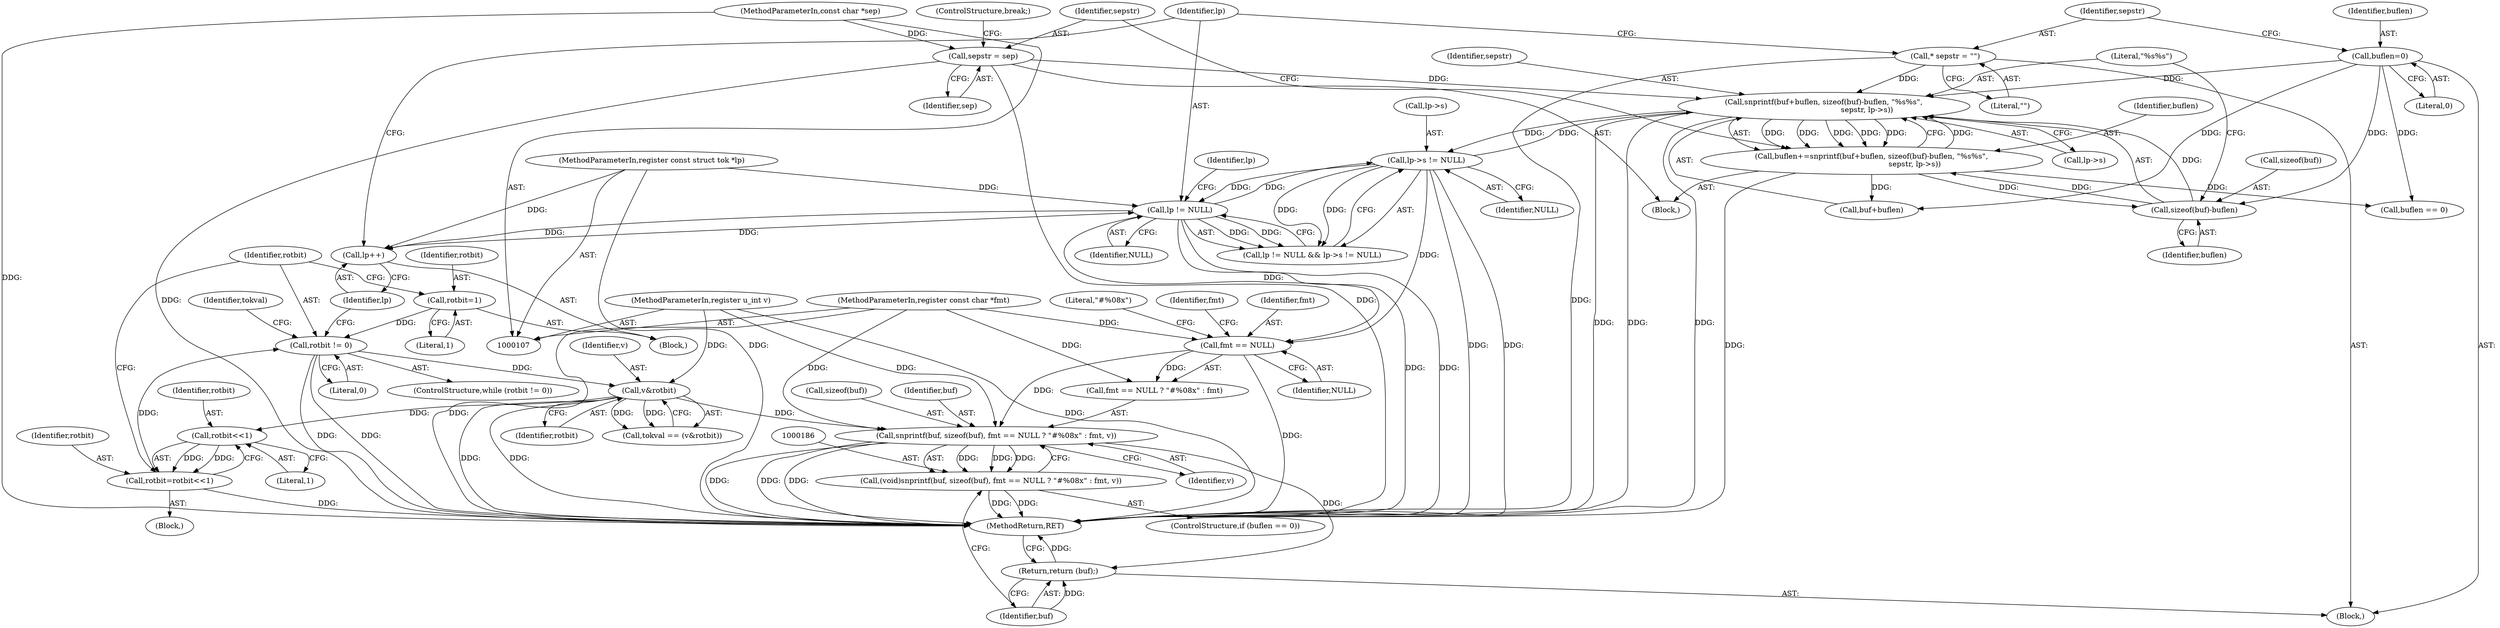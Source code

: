 digraph "1_tcpdump_9f0730bee3eb65d07b49fd468bc2f269173352fe@API" {
"1000187" [label="(Call,snprintf(buf, sizeof(buf), fmt == NULL ? \"#%08x\" : fmt, v))"];
"1000192" [label="(Call,fmt == NULL)"];
"1000109" [label="(MethodParameterIn,register const char *fmt)"];
"1000129" [label="(Call,lp->s != NULL)"];
"1000157" [label="(Call,snprintf(buf+buflen, sizeof(buf)-buflen, \"%s%s\",\n                                     sepstr, lp->s))"];
"1000155" [label="(Call,buflen+=snprintf(buf+buflen, sizeof(buf)-buflen, \"%s%s\",\n                                     sepstr, lp->s))"];
"1000161" [label="(Call,sizeof(buf)-buflen)"];
"1000115" [label="(Call,buflen=0)"];
"1000121" [label="(Call,* sepstr = \"\")"];
"1000170" [label="(Call,sepstr = sep)"];
"1000111" [label="(MethodParameterIn,const char *sep)"];
"1000126" [label="(Call,lp != NULL)"];
"1000179" [label="(Call,lp++)"];
"1000108" [label="(MethodParameterIn,register const struct tok *lp)"];
"1000151" [label="(Call,v&rotbit)"];
"1000110" [label="(MethodParameterIn,register u_int v)"];
"1000144" [label="(Call,rotbit != 0)"];
"1000140" [label="(Call,rotbit=1)"];
"1000174" [label="(Call,rotbit=rotbit<<1)"];
"1000176" [label="(Call,rotbit<<1)"];
"1000185" [label="(Call,(void)snprintf(buf, sizeof(buf), fmt == NULL ? \"#%08x\" : fmt, v))"];
"1000198" [label="(Return,return (buf);)"];
"1000109" [label="(MethodParameterIn,register const char *fmt)"];
"1000151" [label="(Call,v&rotbit)"];
"1000122" [label="(Identifier,sepstr)"];
"1000150" [label="(Identifier,tokval)"];
"1000117" [label="(Literal,0)"];
"1000155" [label="(Call,buflen+=snprintf(buf+buflen, sizeof(buf)-buflen, \"%s%s\",\n                                     sepstr, lp->s))"];
"1000154" [label="(Block,)"];
"1000143" [label="(ControlStructure,while (rotbit != 0))"];
"1000180" [label="(Identifier,lp)"];
"1000141" [label="(Identifier,rotbit)"];
"1000162" [label="(Call,sizeof(buf))"];
"1000161" [label="(Call,sizeof(buf)-buflen)"];
"1000116" [label="(Identifier,buflen)"];
"1000142" [label="(Literal,1)"];
"1000175" [label="(Identifier,rotbit)"];
"1000181" [label="(ControlStructure,if (buflen == 0))"];
"1000176" [label="(Call,rotbit<<1)"];
"1000128" [label="(Identifier,NULL)"];
"1000191" [label="(Call,fmt == NULL ? \"#%08x\" : fmt)"];
"1000133" [label="(Identifier,NULL)"];
"1000166" [label="(Identifier,sepstr)"];
"1000121" [label="(Call,* sepstr = \"\")"];
"1000177" [label="(Identifier,rotbit)"];
"1000110" [label="(MethodParameterIn,register u_int v)"];
"1000194" [label="(Identifier,NULL)"];
"1000144" [label="(Call,rotbit != 0)"];
"1000131" [label="(Identifier,lp)"];
"1000134" [label="(Block,)"];
"1000153" [label="(Identifier,rotbit)"];
"1000140" [label="(Call,rotbit=1)"];
"1000130" [label="(Call,lp->s)"];
"1000111" [label="(MethodParameterIn,const char *sep)"];
"1000174" [label="(Call,rotbit=rotbit<<1)"];
"1000112" [label="(Block,)"];
"1000165" [label="(Literal,\"%s%s\")"];
"1000171" [label="(Identifier,sepstr)"];
"1000193" [label="(Identifier,fmt)"];
"1000185" [label="(Call,(void)snprintf(buf, sizeof(buf), fmt == NULL ? \"#%08x\" : fmt, v))"];
"1000125" [label="(Call,lp != NULL && lp->s != NULL)"];
"1000157" [label="(Call,snprintf(buf+buflen, sizeof(buf)-buflen, \"%s%s\",\n                                     sepstr, lp->s))"];
"1000156" [label="(Identifier,buflen)"];
"1000200" [label="(MethodReturn,RET)"];
"1000197" [label="(Identifier,v)"];
"1000182" [label="(Call,buflen == 0)"];
"1000189" [label="(Call,sizeof(buf))"];
"1000173" [label="(ControlStructure,break;)"];
"1000167" [label="(Call,lp->s)"];
"1000198" [label="(Return,return (buf);)"];
"1000179" [label="(Call,lp++)"];
"1000195" [label="(Literal,\"#%08x\")"];
"1000147" [label="(Block,)"];
"1000192" [label="(Call,fmt == NULL)"];
"1000145" [label="(Identifier,rotbit)"];
"1000152" [label="(Identifier,v)"];
"1000126" [label="(Call,lp != NULL)"];
"1000170" [label="(Call,sepstr = sep)"];
"1000178" [label="(Literal,1)"];
"1000123" [label="(Literal,\"\")"];
"1000196" [label="(Identifier,fmt)"];
"1000108" [label="(MethodParameterIn,register const struct tok *lp)"];
"1000149" [label="(Call,tokval == (v&rotbit))"];
"1000115" [label="(Call,buflen=0)"];
"1000187" [label="(Call,snprintf(buf, sizeof(buf), fmt == NULL ? \"#%08x\" : fmt, v))"];
"1000158" [label="(Call,buf+buflen)"];
"1000199" [label="(Identifier,buf)"];
"1000129" [label="(Call,lp->s != NULL)"];
"1000127" [label="(Identifier,lp)"];
"1000188" [label="(Identifier,buf)"];
"1000146" [label="(Literal,0)"];
"1000164" [label="(Identifier,buflen)"];
"1000172" [label="(Identifier,sep)"];
"1000187" -> "1000185"  [label="AST: "];
"1000187" -> "1000197"  [label="CFG: "];
"1000188" -> "1000187"  [label="AST: "];
"1000189" -> "1000187"  [label="AST: "];
"1000191" -> "1000187"  [label="AST: "];
"1000197" -> "1000187"  [label="AST: "];
"1000185" -> "1000187"  [label="CFG: "];
"1000187" -> "1000200"  [label="DDG: "];
"1000187" -> "1000200"  [label="DDG: "];
"1000187" -> "1000200"  [label="DDG: "];
"1000187" -> "1000185"  [label="DDG: "];
"1000187" -> "1000185"  [label="DDG: "];
"1000187" -> "1000185"  [label="DDG: "];
"1000192" -> "1000187"  [label="DDG: "];
"1000109" -> "1000187"  [label="DDG: "];
"1000151" -> "1000187"  [label="DDG: "];
"1000110" -> "1000187"  [label="DDG: "];
"1000187" -> "1000198"  [label="DDG: "];
"1000192" -> "1000191"  [label="AST: "];
"1000192" -> "1000194"  [label="CFG: "];
"1000193" -> "1000192"  [label="AST: "];
"1000194" -> "1000192"  [label="AST: "];
"1000195" -> "1000192"  [label="CFG: "];
"1000196" -> "1000192"  [label="CFG: "];
"1000192" -> "1000200"  [label="DDG: "];
"1000109" -> "1000192"  [label="DDG: "];
"1000129" -> "1000192"  [label="DDG: "];
"1000126" -> "1000192"  [label="DDG: "];
"1000192" -> "1000191"  [label="DDG: "];
"1000109" -> "1000107"  [label="AST: "];
"1000109" -> "1000200"  [label="DDG: "];
"1000109" -> "1000191"  [label="DDG: "];
"1000129" -> "1000125"  [label="AST: "];
"1000129" -> "1000133"  [label="CFG: "];
"1000130" -> "1000129"  [label="AST: "];
"1000133" -> "1000129"  [label="AST: "];
"1000125" -> "1000129"  [label="CFG: "];
"1000129" -> "1000200"  [label="DDG: "];
"1000129" -> "1000200"  [label="DDG: "];
"1000129" -> "1000126"  [label="DDG: "];
"1000129" -> "1000125"  [label="DDG: "];
"1000129" -> "1000125"  [label="DDG: "];
"1000157" -> "1000129"  [label="DDG: "];
"1000126" -> "1000129"  [label="DDG: "];
"1000129" -> "1000157"  [label="DDG: "];
"1000157" -> "1000155"  [label="AST: "];
"1000157" -> "1000167"  [label="CFG: "];
"1000158" -> "1000157"  [label="AST: "];
"1000161" -> "1000157"  [label="AST: "];
"1000165" -> "1000157"  [label="AST: "];
"1000166" -> "1000157"  [label="AST: "];
"1000167" -> "1000157"  [label="AST: "];
"1000155" -> "1000157"  [label="CFG: "];
"1000157" -> "1000200"  [label="DDG: "];
"1000157" -> "1000200"  [label="DDG: "];
"1000157" -> "1000200"  [label="DDG: "];
"1000157" -> "1000155"  [label="DDG: "];
"1000157" -> "1000155"  [label="DDG: "];
"1000157" -> "1000155"  [label="DDG: "];
"1000157" -> "1000155"  [label="DDG: "];
"1000157" -> "1000155"  [label="DDG: "];
"1000155" -> "1000157"  [label="DDG: "];
"1000115" -> "1000157"  [label="DDG: "];
"1000161" -> "1000157"  [label="DDG: "];
"1000121" -> "1000157"  [label="DDG: "];
"1000170" -> "1000157"  [label="DDG: "];
"1000155" -> "1000154"  [label="AST: "];
"1000156" -> "1000155"  [label="AST: "];
"1000171" -> "1000155"  [label="CFG: "];
"1000155" -> "1000200"  [label="DDG: "];
"1000161" -> "1000155"  [label="DDG: "];
"1000155" -> "1000158"  [label="DDG: "];
"1000155" -> "1000161"  [label="DDG: "];
"1000155" -> "1000182"  [label="DDG: "];
"1000161" -> "1000164"  [label="CFG: "];
"1000162" -> "1000161"  [label="AST: "];
"1000164" -> "1000161"  [label="AST: "];
"1000165" -> "1000161"  [label="CFG: "];
"1000115" -> "1000161"  [label="DDG: "];
"1000115" -> "1000112"  [label="AST: "];
"1000115" -> "1000117"  [label="CFG: "];
"1000116" -> "1000115"  [label="AST: "];
"1000117" -> "1000115"  [label="AST: "];
"1000122" -> "1000115"  [label="CFG: "];
"1000115" -> "1000158"  [label="DDG: "];
"1000115" -> "1000182"  [label="DDG: "];
"1000121" -> "1000112"  [label="AST: "];
"1000121" -> "1000123"  [label="CFG: "];
"1000122" -> "1000121"  [label="AST: "];
"1000123" -> "1000121"  [label="AST: "];
"1000127" -> "1000121"  [label="CFG: "];
"1000121" -> "1000200"  [label="DDG: "];
"1000170" -> "1000154"  [label="AST: "];
"1000170" -> "1000172"  [label="CFG: "];
"1000171" -> "1000170"  [label="AST: "];
"1000172" -> "1000170"  [label="AST: "];
"1000173" -> "1000170"  [label="CFG: "];
"1000170" -> "1000200"  [label="DDG: "];
"1000170" -> "1000200"  [label="DDG: "];
"1000111" -> "1000170"  [label="DDG: "];
"1000111" -> "1000107"  [label="AST: "];
"1000111" -> "1000200"  [label="DDG: "];
"1000126" -> "1000125"  [label="AST: "];
"1000126" -> "1000128"  [label="CFG: "];
"1000127" -> "1000126"  [label="AST: "];
"1000128" -> "1000126"  [label="AST: "];
"1000131" -> "1000126"  [label="CFG: "];
"1000125" -> "1000126"  [label="CFG: "];
"1000126" -> "1000200"  [label="DDG: "];
"1000126" -> "1000200"  [label="DDG: "];
"1000126" -> "1000125"  [label="DDG: "];
"1000126" -> "1000125"  [label="DDG: "];
"1000179" -> "1000126"  [label="DDG: "];
"1000108" -> "1000126"  [label="DDG: "];
"1000126" -> "1000179"  [label="DDG: "];
"1000179" -> "1000134"  [label="AST: "];
"1000179" -> "1000180"  [label="CFG: "];
"1000180" -> "1000179"  [label="AST: "];
"1000127" -> "1000179"  [label="CFG: "];
"1000108" -> "1000179"  [label="DDG: "];
"1000108" -> "1000107"  [label="AST: "];
"1000108" -> "1000200"  [label="DDG: "];
"1000151" -> "1000149"  [label="AST: "];
"1000151" -> "1000153"  [label="CFG: "];
"1000152" -> "1000151"  [label="AST: "];
"1000153" -> "1000151"  [label="AST: "];
"1000149" -> "1000151"  [label="CFG: "];
"1000151" -> "1000200"  [label="DDG: "];
"1000151" -> "1000200"  [label="DDG: "];
"1000151" -> "1000149"  [label="DDG: "];
"1000151" -> "1000149"  [label="DDG: "];
"1000110" -> "1000151"  [label="DDG: "];
"1000144" -> "1000151"  [label="DDG: "];
"1000151" -> "1000176"  [label="DDG: "];
"1000110" -> "1000107"  [label="AST: "];
"1000110" -> "1000200"  [label="DDG: "];
"1000144" -> "1000143"  [label="AST: "];
"1000144" -> "1000146"  [label="CFG: "];
"1000145" -> "1000144"  [label="AST: "];
"1000146" -> "1000144"  [label="AST: "];
"1000150" -> "1000144"  [label="CFG: "];
"1000180" -> "1000144"  [label="CFG: "];
"1000144" -> "1000200"  [label="DDG: "];
"1000144" -> "1000200"  [label="DDG: "];
"1000140" -> "1000144"  [label="DDG: "];
"1000174" -> "1000144"  [label="DDG: "];
"1000140" -> "1000134"  [label="AST: "];
"1000140" -> "1000142"  [label="CFG: "];
"1000141" -> "1000140"  [label="AST: "];
"1000142" -> "1000140"  [label="AST: "];
"1000145" -> "1000140"  [label="CFG: "];
"1000174" -> "1000147"  [label="AST: "];
"1000174" -> "1000176"  [label="CFG: "];
"1000175" -> "1000174"  [label="AST: "];
"1000176" -> "1000174"  [label="AST: "];
"1000145" -> "1000174"  [label="CFG: "];
"1000174" -> "1000200"  [label="DDG: "];
"1000176" -> "1000174"  [label="DDG: "];
"1000176" -> "1000174"  [label="DDG: "];
"1000176" -> "1000178"  [label="CFG: "];
"1000177" -> "1000176"  [label="AST: "];
"1000178" -> "1000176"  [label="AST: "];
"1000185" -> "1000181"  [label="AST: "];
"1000186" -> "1000185"  [label="AST: "];
"1000199" -> "1000185"  [label="CFG: "];
"1000185" -> "1000200"  [label="DDG: "];
"1000185" -> "1000200"  [label="DDG: "];
"1000198" -> "1000112"  [label="AST: "];
"1000198" -> "1000199"  [label="CFG: "];
"1000199" -> "1000198"  [label="AST: "];
"1000200" -> "1000198"  [label="CFG: "];
"1000198" -> "1000200"  [label="DDG: "];
"1000199" -> "1000198"  [label="DDG: "];
}
